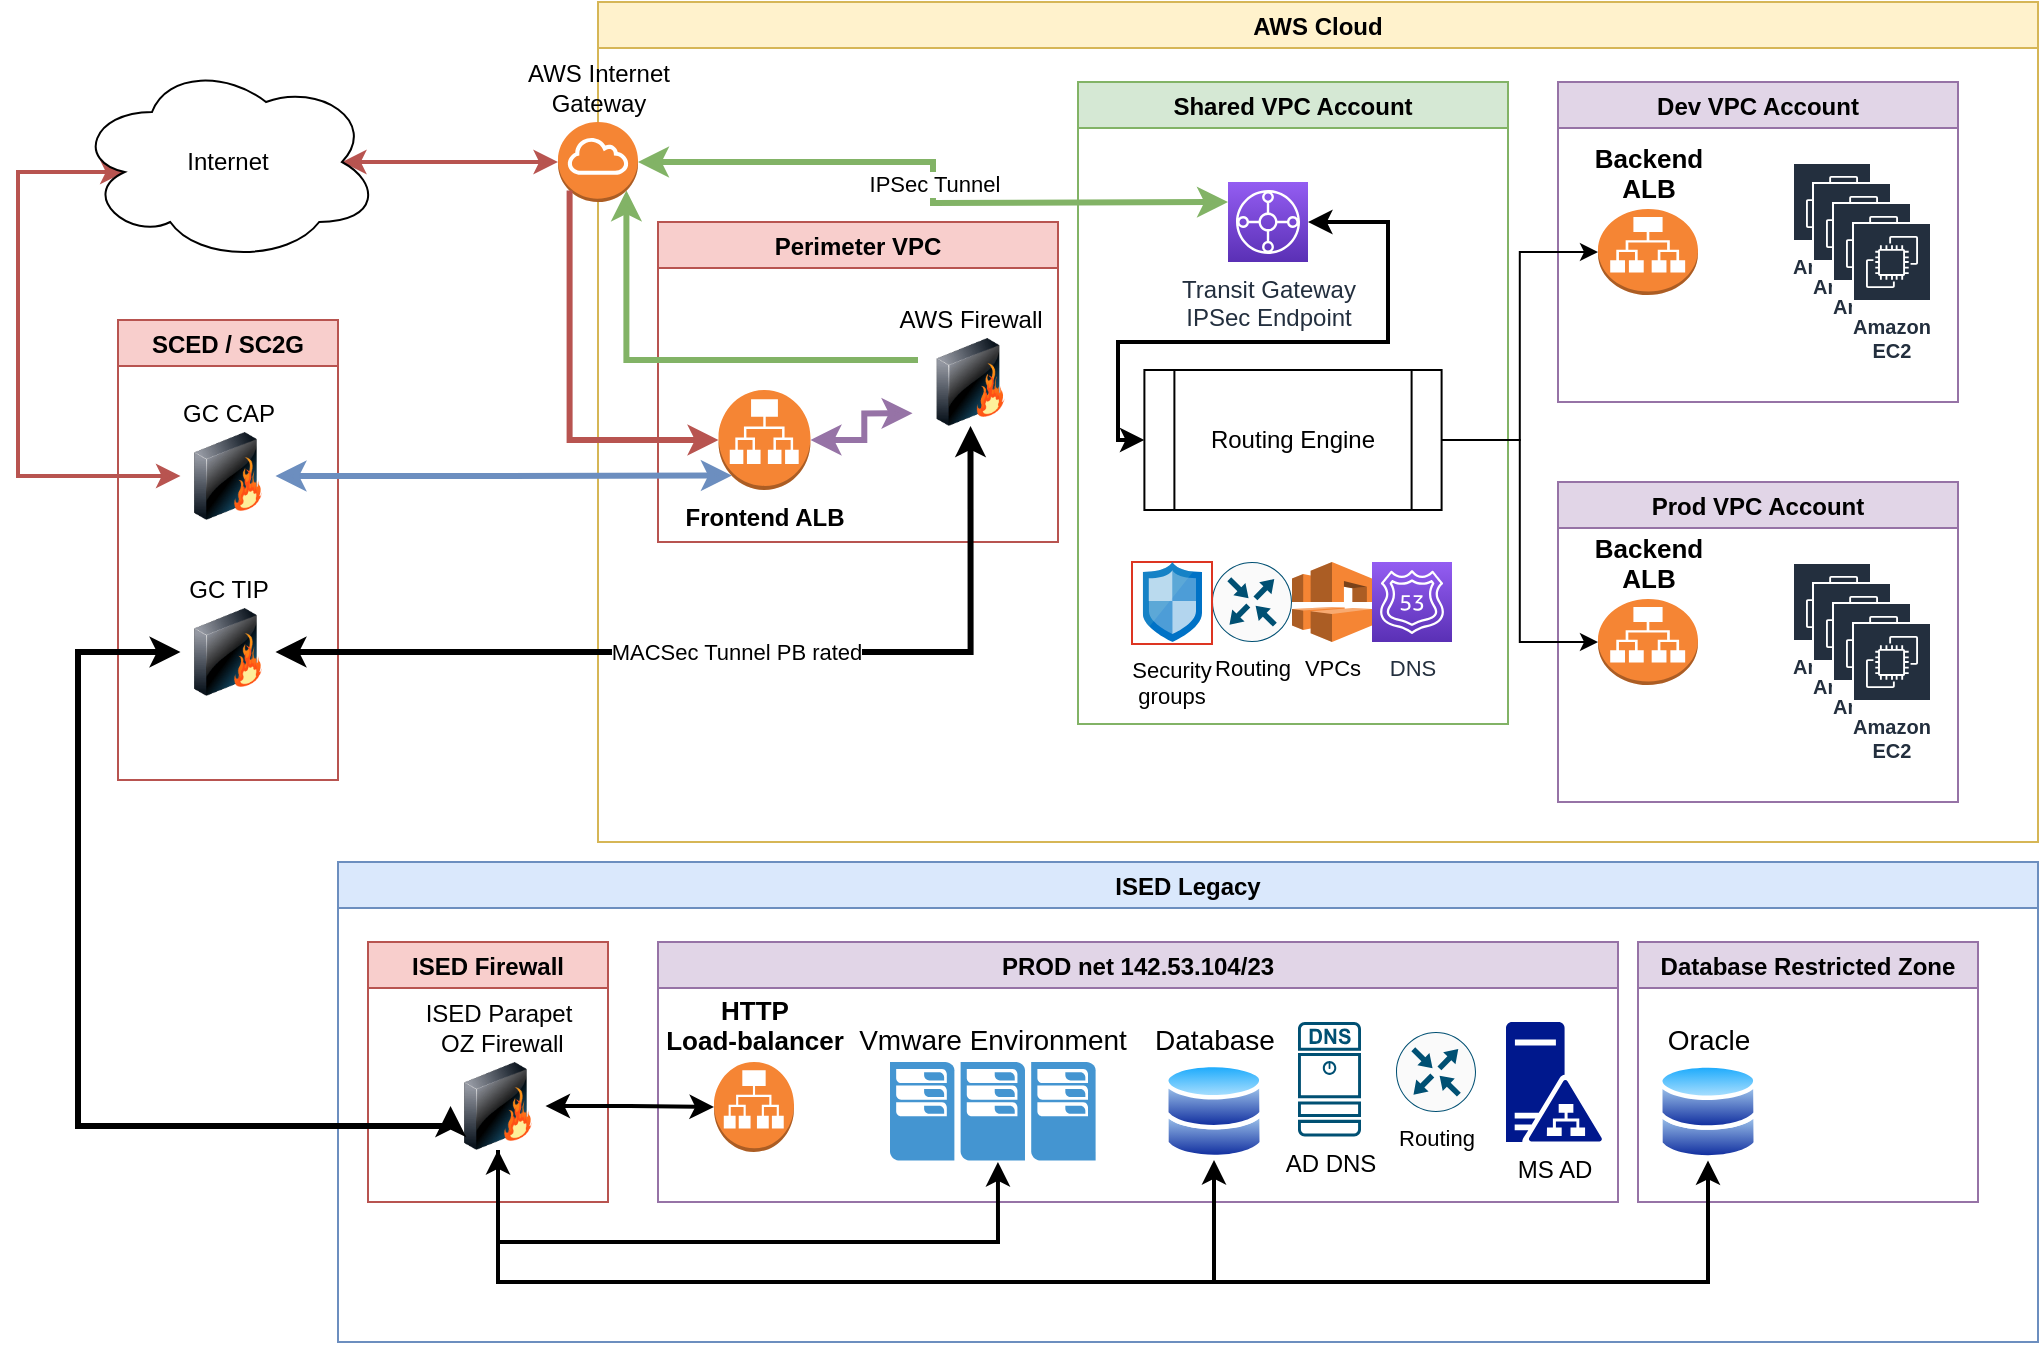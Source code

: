 <mxfile version="14.9.7" type="github"><diagram id="q6EtwT-zD9d8GnBGvhUz" name="Page-1"><mxGraphModel dx="1637" dy="611" grid="1" gridSize="10" guides="1" tooltips="1" connect="1" arrows="1" fold="1" page="1" pageScale="1" pageWidth="1100" pageHeight="850" math="0" shadow="0"><root><mxCell id="0"/><mxCell id="1" parent="0"/><mxCell id="u41iJmBul1NQoNp-y63D-29" style="edgeStyle=orthogonalEdgeStyle;rounded=0;orthogonalLoop=1;jettySize=auto;html=1;entryX=0;entryY=0.5;entryDx=0;entryDy=0;entryPerimeter=0;startArrow=classic;startFill=1;strokeWidth=2;exitX=0.875;exitY=0.5;exitDx=0;exitDy=0;exitPerimeter=0;fillColor=#f8cecc;strokeColor=#b85450;" parent="1" source="LpFCpJJtLy2Ta8kGQRxm-1" target="u41iJmBul1NQoNp-y63D-24" edge="1"><mxGeometry relative="1" as="geometry"/></mxCell><mxCell id="u41iJmBul1NQoNp-y63D-31" style="edgeStyle=orthogonalEdgeStyle;rounded=0;orthogonalLoop=1;jettySize=auto;html=1;entryX=0;entryY=0.5;entryDx=0;entryDy=0;startArrow=classic;startFill=1;strokeWidth=2;exitX=0.16;exitY=0.55;exitDx=0;exitDy=0;exitPerimeter=0;fillColor=#f8cecc;strokeColor=#b85450;" parent="1" source="LpFCpJJtLy2Ta8kGQRxm-1" target="LpFCpJJtLy2Ta8kGQRxm-5" edge="1"><mxGeometry relative="1" as="geometry"><Array as="points"><mxPoint x="110" y="125"/><mxPoint x="110" y="277"/></Array></mxGeometry></mxCell><mxCell id="LpFCpJJtLy2Ta8kGQRxm-1" value="Internet" style="ellipse;shape=cloud;whiteSpace=wrap;html=1;" parent="1" vertex="1"><mxGeometry x="139" y="70" width="152" height="100" as="geometry"/></mxCell><mxCell id="LpFCpJJtLy2Ta8kGQRxm-4" value="SCED / SC2G" style="swimlane;fillColor=#f8cecc;strokeColor=#b85450;" parent="1" vertex="1"><mxGeometry x="160" y="199" width="110" height="230" as="geometry"/></mxCell><mxCell id="LpFCpJJtLy2Ta8kGQRxm-5" value="GC CAP" style="image;html=1;image=img/lib/clip_art/networking/Firewall_128x128.png;labelPosition=center;verticalLabelPosition=top;align=center;verticalAlign=bottom;" parent="LpFCpJJtLy2Ta8kGQRxm-4" vertex="1"><mxGeometry x="31.25" y="56" width="47.5" height="44" as="geometry"/></mxCell><mxCell id="9IwPV1PEUAf9_cNait5j-16" value="GC TIP" style="image;html=1;image=img/lib/clip_art/networking/Firewall_128x128.png;labelPosition=center;verticalLabelPosition=top;align=center;verticalAlign=bottom;" parent="LpFCpJJtLy2Ta8kGQRxm-4" vertex="1"><mxGeometry x="31.25" y="144" width="47.5" height="44" as="geometry"/></mxCell><mxCell id="LpFCpJJtLy2Ta8kGQRxm-7" value="AWS Cloud" style="swimlane;fillColor=#fff2cc;strokeColor=#d6b656;" parent="1" vertex="1"><mxGeometry x="400" y="40" width="720" height="420" as="geometry"/></mxCell><mxCell id="LpFCpJJtLy2Ta8kGQRxm-27" value="Perimeter VPC" style="swimlane;startSize=23;fillColor=#f8cecc;strokeColor=#b85450;" parent="LpFCpJJtLy2Ta8kGQRxm-7" vertex="1"><mxGeometry x="30" y="110" width="200" height="160" as="geometry"/></mxCell><mxCell id="LpFCpJJtLy2Ta8kGQRxm-9" value="AWS Firewall" style="image;html=1;image=img/lib/clip_art/networking/Firewall_128x128.png;labelPosition=center;verticalLabelPosition=top;align=center;verticalAlign=bottom;" parent="LpFCpJJtLy2Ta8kGQRxm-27" vertex="1"><mxGeometry x="130" y="58" width="52.5" height="44" as="geometry"/></mxCell><mxCell id="u41iJmBul1NQoNp-y63D-54" style="edgeStyle=orthogonalEdgeStyle;rounded=0;orthogonalLoop=1;jettySize=auto;html=1;entryX=-0.052;entryY=0.856;entryDx=0;entryDy=0;entryPerimeter=0;startArrow=classic;startFill=1;endArrow=classic;endFill=1;strokeWidth=3;fillColor=#e1d5e7;strokeColor=#9673a6;" parent="LpFCpJJtLy2Ta8kGQRxm-27" source="IvLlfbLEJNB_qxHZJLbw-17" target="LpFCpJJtLy2Ta8kGQRxm-9" edge="1"><mxGeometry relative="1" as="geometry"/></mxCell><mxCell id="IvLlfbLEJNB_qxHZJLbw-17" value="&lt;b&gt;&lt;font style=&quot;font-size: 12px&quot;&gt;Frontend ALB&lt;/font&gt;&lt;/b&gt;" style="outlineConnect=0;dashed=0;verticalLabelPosition=bottom;verticalAlign=top;align=center;html=1;shape=mxgraph.aws3.application_load_balancer;fillColor=#F58534;gradientColor=none;labelPosition=center;" parent="LpFCpJJtLy2Ta8kGQRxm-27" vertex="1"><mxGeometry x="30.25" y="84" width="46" height="50" as="geometry"/></mxCell><mxCell id="LpFCpJJtLy2Ta8kGQRxm-28" value="Shared VPC Account" style="swimlane;fillColor=#d5e8d4;strokeColor=#82b366;startSize=23;" parent="LpFCpJJtLy2Ta8kGQRxm-7" vertex="1"><mxGeometry x="240" y="40" width="215" height="321" as="geometry"/></mxCell><mxCell id="u41iJmBul1NQoNp-y63D-2" value="Routing Engine" style="shape=process;whiteSpace=wrap;html=1;backgroundOutline=1;" parent="LpFCpJJtLy2Ta8kGQRxm-28" vertex="1"><mxGeometry x="33.2" y="144" width="148.6" height="70" as="geometry"/></mxCell><mxCell id="u41iJmBul1NQoNp-y63D-21" value="Transit Gateway&lt;br&gt;IPSec Endpoint" style="points=[[0,0,0],[0.25,0,0],[0.5,0,0],[0.75,0,0],[1,0,0],[0,1,0],[0.25,1,0],[0.5,1,0],[0.75,1,0],[1,1,0],[0,0.25,0],[0,0.5,0],[0,0.75,0],[1,0.25,0],[1,0.5,0],[1,0.75,0]];outlineConnect=0;fontColor=#232F3E;gradientColor=#945DF2;gradientDirection=north;fillColor=#5A30B5;strokeColor=#ffffff;dashed=0;verticalLabelPosition=bottom;verticalAlign=top;align=center;html=1;fontSize=12;fontStyle=0;aspect=fixed;shape=mxgraph.aws4.resourceIcon;resIcon=mxgraph.aws4.transit_gateway;" parent="LpFCpJJtLy2Ta8kGQRxm-28" vertex="1"><mxGeometry x="75" y="50" width="40" height="40" as="geometry"/></mxCell><mxCell id="u41iJmBul1NQoNp-y63D-22" style="edgeStyle=orthogonalEdgeStyle;rounded=0;orthogonalLoop=1;jettySize=auto;html=1;entryX=0;entryY=0.5;entryDx=0;entryDy=0;startArrow=classic;startFill=1;strokeWidth=2;exitX=1;exitY=0.5;exitDx=0;exitDy=0;exitPerimeter=0;" parent="LpFCpJJtLy2Ta8kGQRxm-28" source="u41iJmBul1NQoNp-y63D-21" target="u41iJmBul1NQoNp-y63D-2" edge="1"><mxGeometry relative="1" as="geometry"><Array as="points"><mxPoint x="155" y="70"/><mxPoint x="155" y="130"/><mxPoint x="20" y="130"/><mxPoint x="20" y="179"/></Array></mxGeometry></mxCell><mxCell id="u41iJmBul1NQoNp-y63D-57" value="DNS" style="points=[[0,0,0],[0.25,0,0],[0.5,0,0],[0.75,0,0],[1,0,0],[0,1,0],[0.25,1,0],[0.5,1,0],[0.75,1,0],[1,1,0],[0,0.25,0],[0,0.5,0],[0,0.75,0],[1,0.25,0],[1,0.5,0],[1,0.75,0]];outlineConnect=0;fontColor=#232F3E;gradientColor=#945DF2;gradientDirection=north;fillColor=#5A30B5;strokeColor=#ffffff;dashed=0;verticalLabelPosition=bottom;verticalAlign=top;align=center;html=1;fontSize=11;fontStyle=0;aspect=fixed;shape=mxgraph.aws4.resourceIcon;resIcon=mxgraph.aws4.route_53;" parent="LpFCpJJtLy2Ta8kGQRxm-28" vertex="1"><mxGeometry x="147" y="240" width="40" height="40" as="geometry"/></mxCell><mxCell id="u41iJmBul1NQoNp-y63D-58" value="VPCs" style="outlineConnect=0;dashed=0;verticalLabelPosition=bottom;verticalAlign=top;align=center;html=1;shape=mxgraph.aws3.vpc;fillColor=#F58534;gradientColor=none;fontSize=11;" parent="LpFCpJJtLy2Ta8kGQRxm-28" vertex="1"><mxGeometry x="107" y="240" width="40" height="40" as="geometry"/></mxCell><mxCell id="u41iJmBul1NQoNp-y63D-59" value="Routing" style="points=[[0.5,0,0],[1,0.5,0],[0.5,1,0],[0,0.5,0],[0.145,0.145,0],[0.856,0.145,0],[0.855,0.856,0],[0.145,0.855,0]];verticalLabelPosition=bottom;html=1;verticalAlign=top;aspect=fixed;align=center;pointerEvents=1;shape=mxgraph.cisco19.rect;prIcon=router;fillColor=#FAFAFA;strokeColor=#005073;fontSize=11;" parent="LpFCpJJtLy2Ta8kGQRxm-28" vertex="1"><mxGeometry x="67" y="240" width="40" height="40" as="geometry"/></mxCell><mxCell id="u41iJmBul1NQoNp-y63D-61" value="Security&#10;groups" style="fillColor=none;strokeColor=#DD3522;verticalAlign=top;fontStyle=0;labelPosition=center;verticalLabelPosition=bottom;align=center;fontSize=11;" parent="LpFCpJJtLy2Ta8kGQRxm-28" vertex="1"><mxGeometry x="27" y="240" width="40" height="41" as="geometry"/></mxCell><mxCell id="u41iJmBul1NQoNp-y63D-64" value="" style="aspect=fixed;html=1;points=[];align=center;image;fontSize=12;image=img/lib/mscae/Network_Security_Groups_Classic.svg;fontColor=#000000;" parent="LpFCpJJtLy2Ta8kGQRxm-28" vertex="1"><mxGeometry x="32.4" y="240" width="29.6" height="40" as="geometry"/></mxCell><mxCell id="IvLlfbLEJNB_qxHZJLbw-5" value="Dev VPC Account" style="swimlane;fillColor=#e1d5e7;strokeColor=#9673a6;" parent="LpFCpJJtLy2Ta8kGQRxm-7" vertex="1"><mxGeometry x="480" y="40" width="200" height="160" as="geometry"/></mxCell><mxCell id="u41iJmBul1NQoNp-y63D-1" value="" style="group" parent="IvLlfbLEJNB_qxHZJLbw-5" vertex="1" connectable="0"><mxGeometry x="117" y="40" width="70" height="104" as="geometry"/></mxCell><mxCell id="9IwPV1PEUAf9_cNait5j-4" value="Amazon EC2" style="outlineConnect=0;fontColor=#232F3E;gradientColor=none;strokeColor=#ffffff;fillColor=#232F3E;dashed=0;verticalLabelPosition=middle;verticalAlign=bottom;align=center;html=1;whiteSpace=wrap;fontSize=10;fontStyle=1;spacing=3;shape=mxgraph.aws4.productIcon;prIcon=mxgraph.aws4.ec2;" parent="u41iJmBul1NQoNp-y63D-1" vertex="1"><mxGeometry width="40" height="74" as="geometry"/></mxCell><mxCell id="9IwPV1PEUAf9_cNait5j-5" value="Amazon EC2" style="outlineConnect=0;fontColor=#232F3E;gradientColor=none;strokeColor=#ffffff;fillColor=#232F3E;dashed=0;verticalLabelPosition=middle;verticalAlign=bottom;align=center;html=1;whiteSpace=wrap;fontSize=10;fontStyle=1;spacing=3;shape=mxgraph.aws4.productIcon;prIcon=mxgraph.aws4.ec2;" parent="u41iJmBul1NQoNp-y63D-1" vertex="1"><mxGeometry x="10" y="10" width="40" height="74" as="geometry"/></mxCell><mxCell id="9IwPV1PEUAf9_cNait5j-6" value="Amazon EC2" style="outlineConnect=0;fontColor=#232F3E;gradientColor=none;strokeColor=#ffffff;fillColor=#232F3E;dashed=0;verticalLabelPosition=middle;verticalAlign=bottom;align=center;html=1;whiteSpace=wrap;fontSize=10;fontStyle=1;spacing=3;shape=mxgraph.aws4.productIcon;prIcon=mxgraph.aws4.ec2;" parent="u41iJmBul1NQoNp-y63D-1" vertex="1"><mxGeometry x="20" y="20" width="40" height="74" as="geometry"/></mxCell><mxCell id="9IwPV1PEUAf9_cNait5j-7" value="Amazon EC2" style="outlineConnect=0;fontColor=#232F3E;gradientColor=none;strokeColor=#ffffff;fillColor=#232F3E;dashed=0;verticalLabelPosition=middle;verticalAlign=bottom;align=center;html=1;whiteSpace=wrap;fontSize=10;fontStyle=1;spacing=3;shape=mxgraph.aws4.productIcon;prIcon=mxgraph.aws4.ec2;" parent="u41iJmBul1NQoNp-y63D-1" vertex="1"><mxGeometry x="30" y="30" width="40" height="74" as="geometry"/></mxCell><mxCell id="IvLlfbLEJNB_qxHZJLbw-18" value="&lt;b&gt;&lt;font style=&quot;font-size: 13px&quot;&gt;Backend &lt;br&gt;ALB&lt;/font&gt;&lt;/b&gt;" style="outlineConnect=0;dashed=0;verticalLabelPosition=top;verticalAlign=bottom;align=center;html=1;shape=mxgraph.aws3.application_load_balancer;fillColor=#F58534;gradientColor=none;labelPosition=center;" parent="IvLlfbLEJNB_qxHZJLbw-5" vertex="1"><mxGeometry x="20" y="63.5" width="50" height="43" as="geometry"/></mxCell><mxCell id="u41iJmBul1NQoNp-y63D-4" value="Prod VPC Account" style="swimlane;fillColor=#e1d5e7;strokeColor=#9673a6;" parent="LpFCpJJtLy2Ta8kGQRxm-7" vertex="1"><mxGeometry x="480" y="240" width="200" height="160" as="geometry"/></mxCell><mxCell id="u41iJmBul1NQoNp-y63D-5" value="" style="group" parent="u41iJmBul1NQoNp-y63D-4" vertex="1" connectable="0"><mxGeometry x="117" y="40" width="70" height="104" as="geometry"/></mxCell><mxCell id="u41iJmBul1NQoNp-y63D-6" value="Amazon EC2" style="outlineConnect=0;fontColor=#232F3E;gradientColor=none;strokeColor=#ffffff;fillColor=#232F3E;dashed=0;verticalLabelPosition=middle;verticalAlign=bottom;align=center;html=1;whiteSpace=wrap;fontSize=10;fontStyle=1;spacing=3;shape=mxgraph.aws4.productIcon;prIcon=mxgraph.aws4.ec2;" parent="u41iJmBul1NQoNp-y63D-5" vertex="1"><mxGeometry width="40" height="74" as="geometry"/></mxCell><mxCell id="u41iJmBul1NQoNp-y63D-7" value="Amazon EC2" style="outlineConnect=0;fontColor=#232F3E;gradientColor=none;strokeColor=#ffffff;fillColor=#232F3E;dashed=0;verticalLabelPosition=middle;verticalAlign=bottom;align=center;html=1;whiteSpace=wrap;fontSize=10;fontStyle=1;spacing=3;shape=mxgraph.aws4.productIcon;prIcon=mxgraph.aws4.ec2;" parent="u41iJmBul1NQoNp-y63D-5" vertex="1"><mxGeometry x="10" y="10" width="40" height="74" as="geometry"/></mxCell><mxCell id="u41iJmBul1NQoNp-y63D-8" value="Amazon EC2" style="outlineConnect=0;fontColor=#232F3E;gradientColor=none;strokeColor=#ffffff;fillColor=#232F3E;dashed=0;verticalLabelPosition=middle;verticalAlign=bottom;align=center;html=1;whiteSpace=wrap;fontSize=10;fontStyle=1;spacing=3;shape=mxgraph.aws4.productIcon;prIcon=mxgraph.aws4.ec2;" parent="u41iJmBul1NQoNp-y63D-5" vertex="1"><mxGeometry x="20" y="20" width="40" height="74" as="geometry"/></mxCell><mxCell id="u41iJmBul1NQoNp-y63D-9" value="Amazon EC2" style="outlineConnect=0;fontColor=#232F3E;gradientColor=none;strokeColor=#ffffff;fillColor=#232F3E;dashed=0;verticalLabelPosition=middle;verticalAlign=bottom;align=center;html=1;whiteSpace=wrap;fontSize=10;fontStyle=1;spacing=3;shape=mxgraph.aws4.productIcon;prIcon=mxgraph.aws4.ec2;" parent="u41iJmBul1NQoNp-y63D-5" vertex="1"><mxGeometry x="30" y="30" width="40" height="74" as="geometry"/></mxCell><mxCell id="u41iJmBul1NQoNp-y63D-10" value="&lt;b&gt;&lt;font style=&quot;font-size: 13px&quot;&gt;Backend &lt;br&gt;ALB&lt;/font&gt;&lt;/b&gt;" style="outlineConnect=0;dashed=0;verticalLabelPosition=top;verticalAlign=bottom;align=center;html=1;shape=mxgraph.aws3.application_load_balancer;fillColor=#F58534;gradientColor=none;labelPosition=center;" parent="u41iJmBul1NQoNp-y63D-4" vertex="1"><mxGeometry x="20" y="58.5" width="50" height="43" as="geometry"/></mxCell><mxCell id="u41iJmBul1NQoNp-y63D-12" style="edgeStyle=orthogonalEdgeStyle;rounded=0;orthogonalLoop=1;jettySize=auto;html=1;exitX=1;exitY=0.5;exitDx=0;exitDy=0;entryX=0;entryY=0.5;entryDx=0;entryDy=0;entryPerimeter=0;" parent="LpFCpJJtLy2Ta8kGQRxm-7" source="u41iJmBul1NQoNp-y63D-2" target="IvLlfbLEJNB_qxHZJLbw-18" edge="1"><mxGeometry relative="1" as="geometry"/></mxCell><mxCell id="u41iJmBul1NQoNp-y63D-13" style="edgeStyle=orthogonalEdgeStyle;rounded=0;orthogonalLoop=1;jettySize=auto;html=1;exitX=1;exitY=0.5;exitDx=0;exitDy=0;entryX=0;entryY=0.5;entryDx=0;entryDy=0;entryPerimeter=0;" parent="LpFCpJJtLy2Ta8kGQRxm-7" source="u41iJmBul1NQoNp-y63D-2" target="u41iJmBul1NQoNp-y63D-10" edge="1"><mxGeometry relative="1" as="geometry"/></mxCell><mxCell id="LpFCpJJtLy2Ta8kGQRxm-8" value="ISED Legacy" style="swimlane;fillColor=#dae8fc;strokeColor=#6c8ebf;" parent="1" vertex="1"><mxGeometry x="270" y="470" width="850" height="240" as="geometry"/></mxCell><mxCell id="9IwPV1PEUAf9_cNait5j-22" value="ISED Firewall" style="swimlane;fillColor=#f8cecc;strokeColor=#b85450;" parent="LpFCpJJtLy2Ta8kGQRxm-8" vertex="1"><mxGeometry x="15" y="40" width="120" height="130" as="geometry"/></mxCell><mxCell id="9IwPV1PEUAf9_cNait5j-18" value="ISED Parapet&lt;br&gt;&amp;nbsp;OZ Firewall" style="image;html=1;image=img/lib/clip_art/networking/Firewall_128x128.png;labelPosition=center;verticalLabelPosition=top;align=center;verticalAlign=bottom;" parent="9IwPV1PEUAf9_cNait5j-22" vertex="1"><mxGeometry x="41.25" y="60" width="47.5" height="44" as="geometry"/></mxCell><mxCell id="9IwPV1PEUAf9_cNait5j-23" value="PROD net 142.53.104/23" style="swimlane;fillColor=#e1d5e7;strokeColor=#9673a6;" parent="LpFCpJJtLy2Ta8kGQRxm-8" vertex="1"><mxGeometry x="160" y="40" width="480" height="130" as="geometry"/></mxCell><mxCell id="9IwPV1PEUAf9_cNait5j-24" value="&lt;span style=&quot;font-size: 13px&quot;&gt;&lt;b&gt;HTTP &lt;br&gt;Load-balancer&lt;/b&gt;&lt;/span&gt;" style="outlineConnect=0;dashed=0;verticalLabelPosition=top;verticalAlign=bottom;align=center;html=1;shape=mxgraph.aws3.application_load_balancer;fillColor=#F58534;gradientColor=none;labelPosition=center;" parent="9IwPV1PEUAf9_cNait5j-23" vertex="1"><mxGeometry x="28" y="60" width="40" height="45" as="geometry"/></mxCell><mxCell id="9IwPV1PEUAf9_cNait5j-27" value="Vmware Environment" style="pointerEvents=1;shadow=0;dashed=0;html=1;strokeColor=none;fillColor=#4495D1;labelPosition=center;verticalLabelPosition=top;verticalAlign=bottom;align=center;outlineConnect=0;shape=mxgraph.veeam.cluster;fontSize=14;" parent="9IwPV1PEUAf9_cNait5j-23" vertex="1"><mxGeometry x="116" y="60" width="102.8" height="49.2" as="geometry"/></mxCell><mxCell id="9IwPV1PEUAf9_cNait5j-29" value="Database" style="aspect=fixed;perimeter=ellipsePerimeter;html=1;align=center;shadow=0;dashed=0;spacingTop=3;image;image=img/lib/active_directory/databases.svg;fontSize=14;labelPosition=center;verticalLabelPosition=top;verticalAlign=bottom;" parent="9IwPV1PEUAf9_cNait5j-23" vertex="1"><mxGeometry x="253" y="60" width="50" height="49" as="geometry"/></mxCell><mxCell id="yDvvyaoqFJnCm_sspmu6-1" value="AD DNS" style="points=[[0.015,0.015,0],[0.985,0.015,0],[0.985,0.985,0],[0.015,0.985,0],[0.25,0,0],[0.5,0,0],[0.75,0,0],[1,0.25,0],[1,0.5,0],[1,0.75,0],[0.75,1,0],[0.5,1,0],[0.25,1,0],[0,0.75,0],[0,0.5,0],[0,0.25,0]];verticalLabelPosition=bottom;html=1;verticalAlign=top;aspect=fixed;align=center;pointerEvents=1;shape=mxgraph.cisco19.dns_server;fillColor=#005073;strokeColor=none;" vertex="1" parent="9IwPV1PEUAf9_cNait5j-23"><mxGeometry x="320" y="40" width="31.5" height="57.27" as="geometry"/></mxCell><mxCell id="yDvvyaoqFJnCm_sspmu6-2" value="Routing" style="points=[[0.5,0,0],[1,0.5,0],[0.5,1,0],[0,0.5,0],[0.145,0.145,0],[0.856,0.145,0],[0.855,0.856,0],[0.145,0.855,0]];verticalLabelPosition=bottom;html=1;verticalAlign=top;aspect=fixed;align=center;pointerEvents=1;shape=mxgraph.cisco19.rect;prIcon=router;fillColor=#FAFAFA;strokeColor=#005073;fontSize=11;" vertex="1" parent="9IwPV1PEUAf9_cNait5j-23"><mxGeometry x="369" y="45" width="40" height="40" as="geometry"/></mxCell><mxCell id="yDvvyaoqFJnCm_sspmu6-3" value="MS AD" style="aspect=fixed;pointerEvents=1;shadow=0;dashed=0;html=1;strokeColor=none;labelPosition=center;verticalLabelPosition=bottom;verticalAlign=top;align=center;fillColor=#00188D;shape=mxgraph.mscae.enterprise.ad_fs" vertex="1" parent="9IwPV1PEUAf9_cNait5j-23"><mxGeometry x="424" y="40" width="48" height="60" as="geometry"/></mxCell><mxCell id="u41iJmBul1NQoNp-y63D-15" style="edgeStyle=orthogonalEdgeStyle;rounded=0;orthogonalLoop=1;jettySize=auto;html=1;exitX=1;exitY=0.5;exitDx=0;exitDy=0;entryX=0;entryY=0.5;entryDx=0;entryDy=0;entryPerimeter=0;startArrow=classic;startFill=1;strokeWidth=2;" parent="LpFCpJJtLy2Ta8kGQRxm-8" source="9IwPV1PEUAf9_cNait5j-18" target="9IwPV1PEUAf9_cNait5j-24" edge="1"><mxGeometry relative="1" as="geometry"/></mxCell><mxCell id="u41iJmBul1NQoNp-y63D-18" style="edgeStyle=orthogonalEdgeStyle;rounded=0;orthogonalLoop=1;jettySize=auto;html=1;exitX=0.5;exitY=1;exitDx=0;exitDy=0;entryX=0.5;entryY=1;entryDx=0;entryDy=0;startArrow=classic;startFill=1;strokeWidth=2;" parent="LpFCpJJtLy2Ta8kGQRxm-8" source="9IwPV1PEUAf9_cNait5j-29" target="9IwPV1PEUAf9_cNait5j-18" edge="1"><mxGeometry relative="1" as="geometry"><Array as="points"><mxPoint x="438" y="210"/><mxPoint x="80" y="210"/></Array></mxGeometry></mxCell><mxCell id="yDvvyaoqFJnCm_sspmu6-4" style="edgeStyle=orthogonalEdgeStyle;rounded=0;orthogonalLoop=1;jettySize=auto;html=1;exitX=0.5;exitY=1;exitDx=0;exitDy=0;entryX=0.525;entryY=1.016;entryDx=0;entryDy=0;entryPerimeter=0;strokeWidth=2;" edge="1" parent="LpFCpJJtLy2Ta8kGQRxm-8" source="9IwPV1PEUAf9_cNait5j-18" target="9IwPV1PEUAf9_cNait5j-27"><mxGeometry relative="1" as="geometry"><Array as="points"><mxPoint x="80" y="190"/><mxPoint x="330" y="190"/></Array></mxGeometry></mxCell><mxCell id="yDvvyaoqFJnCm_sspmu6-5" value="Database Restricted Zone" style="swimlane;fillColor=#e1d5e7;strokeColor=#9673a6;" vertex="1" parent="LpFCpJJtLy2Ta8kGQRxm-8"><mxGeometry x="650" y="40" width="170" height="130" as="geometry"/></mxCell><mxCell id="yDvvyaoqFJnCm_sspmu6-8" value="&lt;br&gt;Oracle" style="aspect=fixed;perimeter=ellipsePerimeter;html=1;align=center;shadow=0;dashed=0;spacingTop=3;image;image=img/lib/active_directory/databases.svg;fontSize=14;labelPosition=center;verticalLabelPosition=top;verticalAlign=bottom;" vertex="1" parent="yDvvyaoqFJnCm_sspmu6-5"><mxGeometry x="10" y="60.2" width="50" height="49" as="geometry"/></mxCell><mxCell id="yDvvyaoqFJnCm_sspmu6-13" style="edgeStyle=orthogonalEdgeStyle;rounded=0;orthogonalLoop=1;jettySize=auto;html=1;exitX=0.5;exitY=1;exitDx=0;exitDy=0;entryX=0.5;entryY=1;entryDx=0;entryDy=0;strokeWidth=2;" edge="1" parent="LpFCpJJtLy2Ta8kGQRxm-8" source="9IwPV1PEUAf9_cNait5j-18" target="yDvvyaoqFJnCm_sspmu6-8"><mxGeometry relative="1" as="geometry"><Array as="points"><mxPoint x="80" y="210"/><mxPoint x="685" y="210"/></Array></mxGeometry></mxCell><mxCell id="u41iJmBul1NQoNp-y63D-34" value="IPSec Tunnel" style="edgeStyle=orthogonalEdgeStyle;rounded=0;orthogonalLoop=1;jettySize=auto;html=1;exitX=1;exitY=0.5;exitDx=0;exitDy=0;exitPerimeter=0;startArrow=classic;startFill=1;strokeWidth=3;fillColor=#d5e8d4;strokeColor=#82b366;" parent="1" source="u41iJmBul1NQoNp-y63D-24" edge="1"><mxGeometry relative="1" as="geometry"><mxPoint x="715" y="140" as="targetPoint"/></mxGeometry></mxCell><mxCell id="u41iJmBul1NQoNp-y63D-24" value="AWS Internet&lt;br&gt;Gateway" style="outlineConnect=0;dashed=0;verticalLabelPosition=top;verticalAlign=bottom;align=center;html=1;shape=mxgraph.aws3.internet_gateway;fillColor=#F58534;gradientColor=none;labelPosition=center;" parent="1" vertex="1"><mxGeometry x="380" y="100" width="40" height="40" as="geometry"/></mxCell><mxCell id="u41iJmBul1NQoNp-y63D-35" style="edgeStyle=orthogonalEdgeStyle;rounded=0;orthogonalLoop=1;jettySize=auto;html=1;entryX=0.145;entryY=0.855;entryDx=0;entryDy=0;entryPerimeter=0;startArrow=classic;startFill=1;strokeWidth=3;fillColor=#f8cecc;strokeColor=#b85450;endArrow=none;endFill=0;exitX=0;exitY=0.5;exitDx=0;exitDy=0;exitPerimeter=0;" parent="1" source="IvLlfbLEJNB_qxHZJLbw-17" target="u41iJmBul1NQoNp-y63D-24" edge="1"><mxGeometry relative="1" as="geometry"><mxPoint x="340" y="230" as="sourcePoint"/></mxGeometry></mxCell><mxCell id="u41iJmBul1NQoNp-y63D-43" style="edgeStyle=orthogonalEdgeStyle;rounded=0;orthogonalLoop=1;jettySize=auto;html=1;exitX=0;exitY=0.5;exitDx=0;exitDy=0;entryX=0;entryY=0.5;entryDx=0;entryDy=0;startArrow=classic;startFill=1;endArrow=classic;endFill=1;strokeWidth=3;" parent="1" source="9IwPV1PEUAf9_cNait5j-16" target="9IwPV1PEUAf9_cNait5j-18" edge="1"><mxGeometry relative="1" as="geometry"><Array as="points"><mxPoint x="140" y="365"/><mxPoint x="140" y="602"/></Array></mxGeometry></mxCell><mxCell id="u41iJmBul1NQoNp-y63D-46" style="edgeStyle=orthogonalEdgeStyle;rounded=0;orthogonalLoop=1;jettySize=auto;html=1;entryX=0.145;entryY=0.855;entryDx=0;entryDy=0;entryPerimeter=0;startArrow=classic;startFill=1;endArrow=classic;endFill=1;strokeWidth=3;fillColor=#dae8fc;strokeColor=#6c8ebf;" parent="1" source="LpFCpJJtLy2Ta8kGQRxm-5" target="IvLlfbLEJNB_qxHZJLbw-17" edge="1"><mxGeometry relative="1" as="geometry"/></mxCell><mxCell id="u41iJmBul1NQoNp-y63D-47" value="MACSec Tunnel PB rated" style="edgeStyle=orthogonalEdgeStyle;rounded=0;orthogonalLoop=1;jettySize=auto;html=1;entryX=0.5;entryY=1;entryDx=0;entryDy=0;startArrow=classic;startFill=1;endArrow=classic;endFill=1;strokeWidth=3;" parent="1" source="9IwPV1PEUAf9_cNait5j-16" target="LpFCpJJtLy2Ta8kGQRxm-9" edge="1"><mxGeometry relative="1" as="geometry"/></mxCell><mxCell id="u41iJmBul1NQoNp-y63D-52" style="edgeStyle=orthogonalEdgeStyle;rounded=0;orthogonalLoop=1;jettySize=auto;html=1;exitX=0;exitY=0.25;exitDx=0;exitDy=0;entryX=0.855;entryY=0.855;entryDx=0;entryDy=0;entryPerimeter=0;startArrow=none;startFill=0;endArrow=classic;endFill=1;strokeWidth=3;fillColor=#d5e8d4;strokeColor=#82b366;" parent="1" source="LpFCpJJtLy2Ta8kGQRxm-9" target="u41iJmBul1NQoNp-y63D-24" edge="1"><mxGeometry relative="1" as="geometry"/></mxCell></root></mxGraphModel></diagram></mxfile>